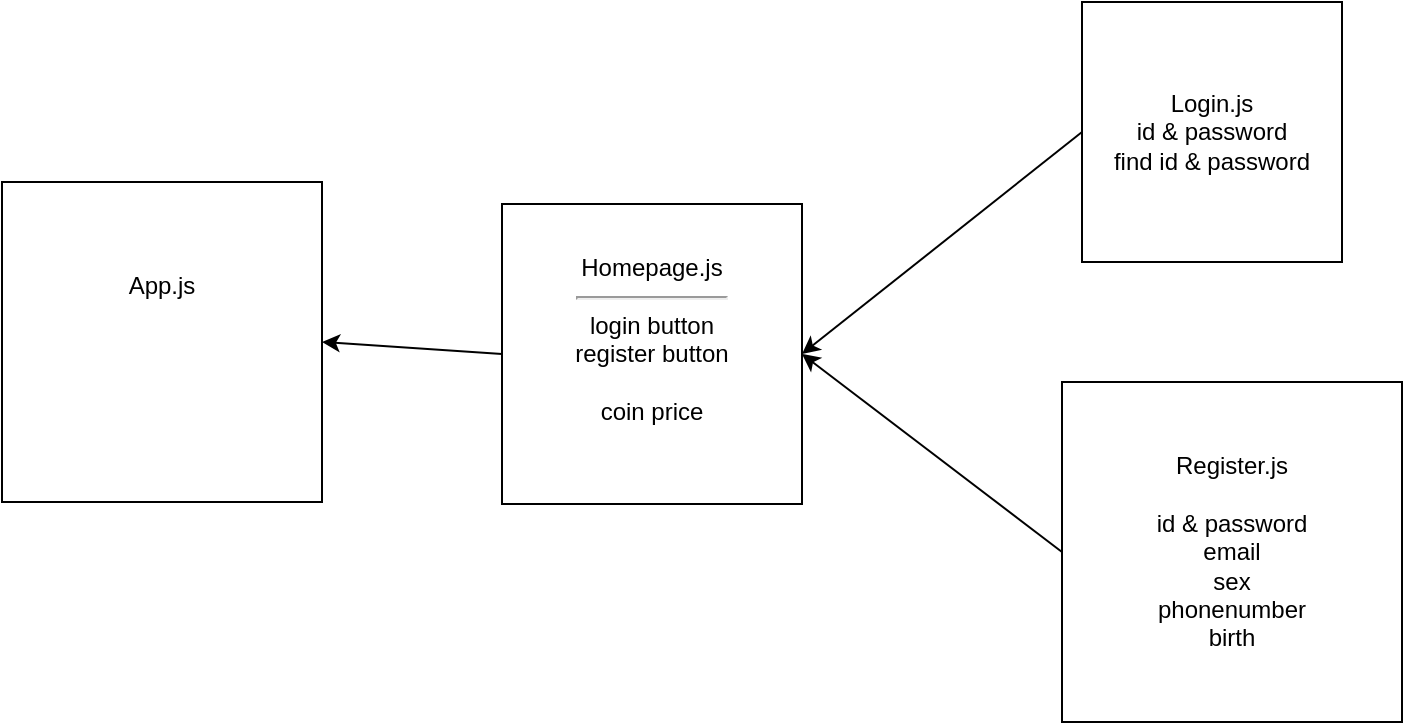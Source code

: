 <mxfile version="15.9.4" type="github"><diagram id="Xx4Cz6uqHR32xTPebQ_E" name="Page-1"><mxGraphModel dx="1422" dy="794" grid="1" gridSize="10" guides="1" tooltips="1" connect="1" arrows="1" fold="1" page="1" pageScale="1" pageWidth="827" pageHeight="1169" math="0" shadow="0"><root><mxCell id="0"/><mxCell id="1" parent="0"/><mxCell id="yAXzHLdSvkOtW8GN_zh7-1" value="App.js&lt;br&gt;&lt;br&gt;&lt;br&gt;&lt;br&gt;&lt;br&gt;" style="whiteSpace=wrap;html=1;aspect=fixed;" vertex="1" parent="1"><mxGeometry x="40" y="110" width="160" height="160" as="geometry"/></mxCell><mxCell id="yAXzHLdSvkOtW8GN_zh7-2" value="Homepage.js&lt;br&gt;&lt;hr&gt;login button&lt;br&gt;register button&lt;br&gt;&lt;br&gt;coin price&lt;br&gt;&lt;br&gt;" style="whiteSpace=wrap;html=1;aspect=fixed;" vertex="1" parent="1"><mxGeometry x="290" y="121" width="150" height="150" as="geometry"/></mxCell><mxCell id="yAXzHLdSvkOtW8GN_zh7-4" value="" style="endArrow=classic;html=1;rounded=0;exitX=0;exitY=0.5;exitDx=0;exitDy=0;entryX=1;entryY=0.5;entryDx=0;entryDy=0;" edge="1" parent="1" source="yAXzHLdSvkOtW8GN_zh7-2" target="yAXzHLdSvkOtW8GN_zh7-1"><mxGeometry width="50" height="50" relative="1" as="geometry"><mxPoint x="180" y="170" as="sourcePoint"/><mxPoint x="230" y="120" as="targetPoint"/></mxGeometry></mxCell><mxCell id="yAXzHLdSvkOtW8GN_zh7-5" value="Login.js&lt;br&gt;id &amp;amp; password&lt;br&gt;find id &amp;amp; password" style="whiteSpace=wrap;html=1;aspect=fixed;" vertex="1" parent="1"><mxGeometry x="580" y="20" width="130" height="130" as="geometry"/></mxCell><mxCell id="yAXzHLdSvkOtW8GN_zh7-6" value="" style="endArrow=classic;html=1;rounded=0;entryX=1;entryY=0.5;entryDx=0;entryDy=0;exitX=0;exitY=0.5;exitDx=0;exitDy=0;" edge="1" parent="1" source="yAXzHLdSvkOtW8GN_zh7-5" target="yAXzHLdSvkOtW8GN_zh7-2"><mxGeometry width="50" height="50" relative="1" as="geometry"><mxPoint x="430" y="130" as="sourcePoint"/><mxPoint x="480" y="80" as="targetPoint"/></mxGeometry></mxCell><mxCell id="yAXzHLdSvkOtW8GN_zh7-7" value="Register.js&lt;br&gt;&lt;br&gt;id &amp;amp; password&lt;br&gt;email&lt;br&gt;sex&lt;br&gt;phonenumber&lt;br&gt;birth" style="whiteSpace=wrap;html=1;aspect=fixed;" vertex="1" parent="1"><mxGeometry x="570" y="210" width="170" height="170" as="geometry"/></mxCell><mxCell id="yAXzHLdSvkOtW8GN_zh7-8" value="" style="endArrow=classic;html=1;rounded=0;entryX=1;entryY=0.5;entryDx=0;entryDy=0;exitX=0;exitY=0.5;exitDx=0;exitDy=0;" edge="1" parent="1" source="yAXzHLdSvkOtW8GN_zh7-7" target="yAXzHLdSvkOtW8GN_zh7-2"><mxGeometry width="50" height="50" relative="1" as="geometry"><mxPoint x="430" y="260" as="sourcePoint"/><mxPoint x="480" y="210" as="targetPoint"/></mxGeometry></mxCell></root></mxGraphModel></diagram></mxfile>